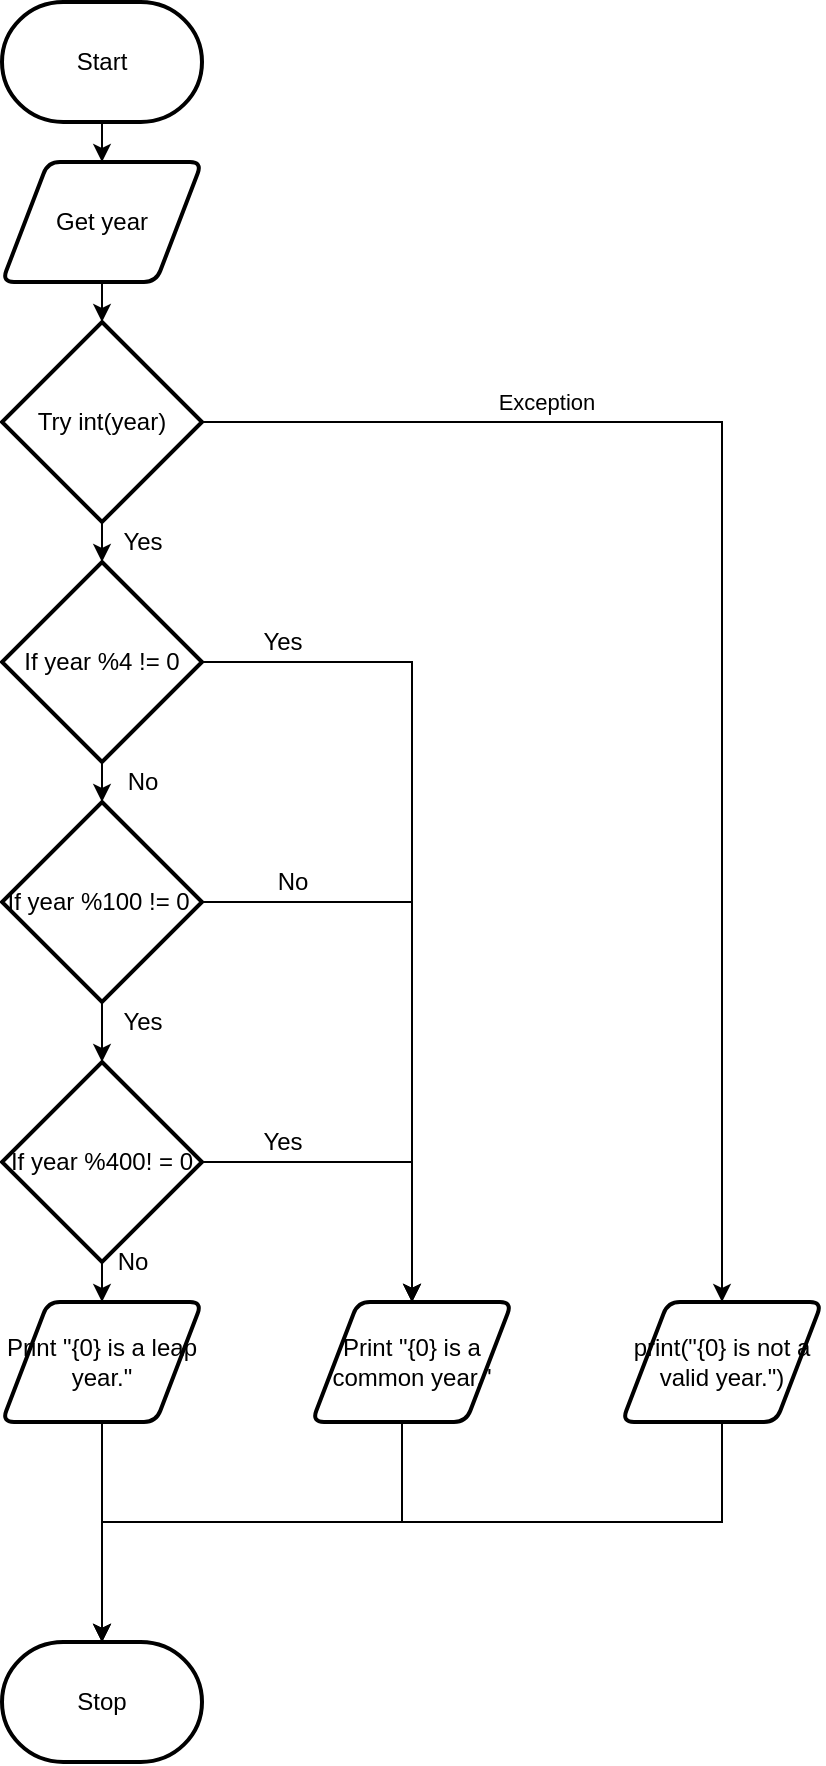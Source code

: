 <mxfile version="14.6.11" type="github">
  <diagram id="WVdtkkrB6cYov12L7EP4" name="Page-1">
    <mxGraphModel dx="582" dy="383" grid="1" gridSize="10" guides="1" tooltips="1" connect="1" arrows="1" fold="1" page="1" pageScale="1" pageWidth="850" pageHeight="1100" math="0" shadow="0">
      <root>
        <mxCell id="0" />
        <mxCell id="1" parent="0" />
        <mxCell id="Jb-3REP2ZKhQXGmZmdTh-20" style="edgeStyle=orthogonalEdgeStyle;rounded=0;orthogonalLoop=1;jettySize=auto;html=1;exitX=0.5;exitY=1;exitDx=0;exitDy=0;exitPerimeter=0;entryX=0.5;entryY=0;entryDx=0;entryDy=0;" edge="1" parent="1" source="Jb-3REP2ZKhQXGmZmdTh-1" target="Jb-3REP2ZKhQXGmZmdTh-2">
          <mxGeometry relative="1" as="geometry" />
        </mxCell>
        <mxCell id="Jb-3REP2ZKhQXGmZmdTh-1" value="Start" style="strokeWidth=2;html=1;shape=mxgraph.flowchart.terminator;whiteSpace=wrap;" vertex="1" parent="1">
          <mxGeometry x="250" y="110" width="100" height="60" as="geometry" />
        </mxCell>
        <mxCell id="Jb-3REP2ZKhQXGmZmdTh-11" style="edgeStyle=orthogonalEdgeStyle;rounded=0;orthogonalLoop=1;jettySize=auto;html=1;exitX=0.5;exitY=1;exitDx=0;exitDy=0;entryX=0.5;entryY=0;entryDx=0;entryDy=0;entryPerimeter=0;" edge="1" parent="1" source="Jb-3REP2ZKhQXGmZmdTh-2" target="Jb-3REP2ZKhQXGmZmdTh-9">
          <mxGeometry relative="1" as="geometry" />
        </mxCell>
        <mxCell id="Jb-3REP2ZKhQXGmZmdTh-2" value="Get year" style="shape=parallelogram;html=1;strokeWidth=2;perimeter=parallelogramPerimeter;whiteSpace=wrap;rounded=1;arcSize=12;size=0.23;" vertex="1" parent="1">
          <mxGeometry x="250" y="190" width="100" height="60" as="geometry" />
        </mxCell>
        <mxCell id="Jb-3REP2ZKhQXGmZmdTh-14" style="edgeStyle=orthogonalEdgeStyle;rounded=0;orthogonalLoop=1;jettySize=auto;html=1;exitX=0.5;exitY=1;exitDx=0;exitDy=0;exitPerimeter=0;entryX=0.5;entryY=0;entryDx=0;entryDy=0;entryPerimeter=0;" edge="1" parent="1" source="Jb-3REP2ZKhQXGmZmdTh-3" target="Jb-3REP2ZKhQXGmZmdTh-4">
          <mxGeometry relative="1" as="geometry" />
        </mxCell>
        <mxCell id="Jb-3REP2ZKhQXGmZmdTh-24" style="edgeStyle=orthogonalEdgeStyle;rounded=0;orthogonalLoop=1;jettySize=auto;html=1;exitX=1;exitY=0.5;exitDx=0;exitDy=0;exitPerimeter=0;entryX=0.5;entryY=0;entryDx=0;entryDy=0;" edge="1" parent="1" source="Jb-3REP2ZKhQXGmZmdTh-3" target="Jb-3REP2ZKhQXGmZmdTh-6">
          <mxGeometry relative="1" as="geometry" />
        </mxCell>
        <mxCell id="Jb-3REP2ZKhQXGmZmdTh-3" value="If year %4 != 0" style="strokeWidth=2;html=1;shape=mxgraph.flowchart.decision;whiteSpace=wrap;" vertex="1" parent="1">
          <mxGeometry x="250" y="390" width="100" height="100" as="geometry" />
        </mxCell>
        <mxCell id="Jb-3REP2ZKhQXGmZmdTh-15" style="edgeStyle=orthogonalEdgeStyle;rounded=0;orthogonalLoop=1;jettySize=auto;html=1;exitX=1;exitY=0.5;exitDx=0;exitDy=0;exitPerimeter=0;entryX=0.5;entryY=0;entryDx=0;entryDy=0;" edge="1" parent="1" source="Jb-3REP2ZKhQXGmZmdTh-4" target="Jb-3REP2ZKhQXGmZmdTh-6">
          <mxGeometry relative="1" as="geometry" />
        </mxCell>
        <mxCell id="Jb-3REP2ZKhQXGmZmdTh-16" style="edgeStyle=orthogonalEdgeStyle;rounded=0;orthogonalLoop=1;jettySize=auto;html=1;exitX=0.5;exitY=1;exitDx=0;exitDy=0;exitPerimeter=0;entryX=0.5;entryY=0;entryDx=0;entryDy=0;entryPerimeter=0;" edge="1" parent="1" source="Jb-3REP2ZKhQXGmZmdTh-4" target="Jb-3REP2ZKhQXGmZmdTh-31">
          <mxGeometry relative="1" as="geometry">
            <mxPoint x="300" y="640" as="targetPoint" />
          </mxGeometry>
        </mxCell>
        <mxCell id="Jb-3REP2ZKhQXGmZmdTh-4" value="If year %100 != 0&amp;nbsp;" style="strokeWidth=2;html=1;shape=mxgraph.flowchart.decision;whiteSpace=wrap;" vertex="1" parent="1">
          <mxGeometry x="250" y="510" width="100" height="100" as="geometry" />
        </mxCell>
        <mxCell id="Jb-3REP2ZKhQXGmZmdTh-17" style="edgeStyle=orthogonalEdgeStyle;rounded=0;orthogonalLoop=1;jettySize=auto;html=1;exitX=0.5;exitY=1;exitDx=0;exitDy=0;entryX=0.5;entryY=0;entryDx=0;entryDy=0;entryPerimeter=0;" edge="1" parent="1" source="Jb-3REP2ZKhQXGmZmdTh-5" target="Jb-3REP2ZKhQXGmZmdTh-8">
          <mxGeometry relative="1" as="geometry" />
        </mxCell>
        <mxCell id="Jb-3REP2ZKhQXGmZmdTh-5" value="Print &quot;{0} is a leap year.&quot;" style="shape=parallelogram;html=1;strokeWidth=2;perimeter=parallelogramPerimeter;whiteSpace=wrap;rounded=1;arcSize=12;size=0.23;" vertex="1" parent="1">
          <mxGeometry x="250" y="760" width="100" height="60" as="geometry" />
        </mxCell>
        <mxCell id="Jb-3REP2ZKhQXGmZmdTh-18" style="edgeStyle=orthogonalEdgeStyle;rounded=0;orthogonalLoop=1;jettySize=auto;html=1;exitX=0.5;exitY=1;exitDx=0;exitDy=0;" edge="1" parent="1" source="Jb-3REP2ZKhQXGmZmdTh-6">
          <mxGeometry relative="1" as="geometry">
            <mxPoint x="300" y="930" as="targetPoint" />
            <Array as="points">
              <mxPoint x="450" y="790" />
              <mxPoint x="450" y="870" />
              <mxPoint x="300" y="870" />
            </Array>
          </mxGeometry>
        </mxCell>
        <mxCell id="Jb-3REP2ZKhQXGmZmdTh-6" value="Print &quot;{0} is a common year.&quot;" style="shape=parallelogram;html=1;strokeWidth=2;perimeter=parallelogramPerimeter;whiteSpace=wrap;rounded=1;arcSize=12;size=0.23;" vertex="1" parent="1">
          <mxGeometry x="405" y="760" width="100" height="60" as="geometry" />
        </mxCell>
        <mxCell id="Jb-3REP2ZKhQXGmZmdTh-8" value="Stop" style="strokeWidth=2;html=1;shape=mxgraph.flowchart.terminator;whiteSpace=wrap;" vertex="1" parent="1">
          <mxGeometry x="250" y="930" width="100" height="60" as="geometry" />
        </mxCell>
        <mxCell id="Jb-3REP2ZKhQXGmZmdTh-12" style="edgeStyle=orthogonalEdgeStyle;rounded=0;orthogonalLoop=1;jettySize=auto;html=1;exitX=1;exitY=0.5;exitDx=0;exitDy=0;exitPerimeter=0;entryX=0.5;entryY=0;entryDx=0;entryDy=0;" edge="1" parent="1" source="Jb-3REP2ZKhQXGmZmdTh-9" target="Jb-3REP2ZKhQXGmZmdTh-10">
          <mxGeometry relative="1" as="geometry" />
        </mxCell>
        <mxCell id="Jb-3REP2ZKhQXGmZmdTh-21" value="Exception" style="edgeLabel;html=1;align=center;verticalAlign=middle;resizable=0;points=[];" vertex="1" connectable="0" parent="Jb-3REP2ZKhQXGmZmdTh-12">
          <mxGeometry x="-0.508" y="5" relative="1" as="geometry">
            <mxPoint y="-5" as="offset" />
          </mxGeometry>
        </mxCell>
        <mxCell id="Jb-3REP2ZKhQXGmZmdTh-13" style="edgeStyle=orthogonalEdgeStyle;rounded=0;orthogonalLoop=1;jettySize=auto;html=1;exitX=0.5;exitY=1;exitDx=0;exitDy=0;exitPerimeter=0;entryX=0.5;entryY=0;entryDx=0;entryDy=0;entryPerimeter=0;" edge="1" parent="1" source="Jb-3REP2ZKhQXGmZmdTh-9" target="Jb-3REP2ZKhQXGmZmdTh-3">
          <mxGeometry relative="1" as="geometry" />
        </mxCell>
        <mxCell id="Jb-3REP2ZKhQXGmZmdTh-9" value="Try int(year)" style="strokeWidth=2;html=1;shape=mxgraph.flowchart.decision;whiteSpace=wrap;" vertex="1" parent="1">
          <mxGeometry x="250" y="270" width="100" height="100" as="geometry" />
        </mxCell>
        <mxCell id="Jb-3REP2ZKhQXGmZmdTh-19" style="edgeStyle=orthogonalEdgeStyle;rounded=0;orthogonalLoop=1;jettySize=auto;html=1;exitX=0.5;exitY=1;exitDx=0;exitDy=0;entryX=0.5;entryY=0;entryDx=0;entryDy=0;entryPerimeter=0;" edge="1" parent="1" source="Jb-3REP2ZKhQXGmZmdTh-10" target="Jb-3REP2ZKhQXGmZmdTh-8">
          <mxGeometry relative="1" as="geometry">
            <mxPoint x="300" y="750" as="targetPoint" />
            <Array as="points">
              <mxPoint x="610" y="870" />
              <mxPoint x="300" y="870" />
            </Array>
          </mxGeometry>
        </mxCell>
        <mxCell id="Jb-3REP2ZKhQXGmZmdTh-10" value="print(&quot;{0} is not a valid year.&quot;)" style="shape=parallelogram;html=1;strokeWidth=2;perimeter=parallelogramPerimeter;whiteSpace=wrap;rounded=1;arcSize=12;size=0.23;" vertex="1" parent="1">
          <mxGeometry x="560" y="760" width="100" height="60" as="geometry" />
        </mxCell>
        <mxCell id="Jb-3REP2ZKhQXGmZmdTh-22" value="Yes" style="text;html=1;align=center;verticalAlign=middle;resizable=0;points=[];autosize=1;strokeColor=none;" vertex="1" parent="1">
          <mxGeometry x="300" y="370" width="40" height="20" as="geometry" />
        </mxCell>
        <mxCell id="Jb-3REP2ZKhQXGmZmdTh-25" value="Yes" style="text;html=1;align=center;verticalAlign=middle;resizable=0;points=[];autosize=1;strokeColor=none;" vertex="1" parent="1">
          <mxGeometry x="370" y="420" width="40" height="20" as="geometry" />
        </mxCell>
        <mxCell id="Jb-3REP2ZKhQXGmZmdTh-26" value="No" style="text;html=1;align=center;verticalAlign=middle;resizable=0;points=[];autosize=1;strokeColor=none;" vertex="1" parent="1">
          <mxGeometry x="305" y="490" width="30" height="20" as="geometry" />
        </mxCell>
        <mxCell id="Jb-3REP2ZKhQXGmZmdTh-30" value="No" style="text;html=1;align=center;verticalAlign=middle;resizable=0;points=[];autosize=1;strokeColor=none;" vertex="1" parent="1">
          <mxGeometry x="380" y="540" width="30" height="20" as="geometry" />
        </mxCell>
        <mxCell id="Jb-3REP2ZKhQXGmZmdTh-32" style="edgeStyle=orthogonalEdgeStyle;rounded=0;orthogonalLoop=1;jettySize=auto;html=1;exitX=0.5;exitY=1;exitDx=0;exitDy=0;exitPerimeter=0;entryX=0.5;entryY=0;entryDx=0;entryDy=0;" edge="1" parent="1" source="Jb-3REP2ZKhQXGmZmdTh-31" target="Jb-3REP2ZKhQXGmZmdTh-5">
          <mxGeometry relative="1" as="geometry" />
        </mxCell>
        <mxCell id="Jb-3REP2ZKhQXGmZmdTh-33" style="edgeStyle=orthogonalEdgeStyle;rounded=0;orthogonalLoop=1;jettySize=auto;html=1;exitX=1;exitY=0.5;exitDx=0;exitDy=0;exitPerimeter=0;entryX=0.5;entryY=0;entryDx=0;entryDy=0;" edge="1" parent="1" source="Jb-3REP2ZKhQXGmZmdTh-31" target="Jb-3REP2ZKhQXGmZmdTh-6">
          <mxGeometry relative="1" as="geometry" />
        </mxCell>
        <mxCell id="Jb-3REP2ZKhQXGmZmdTh-31" value="If year %400! = 0" style="strokeWidth=2;html=1;shape=mxgraph.flowchart.decision;whiteSpace=wrap;" vertex="1" parent="1">
          <mxGeometry x="250" y="640" width="100" height="100" as="geometry" />
        </mxCell>
        <mxCell id="Jb-3REP2ZKhQXGmZmdTh-34" value="Yes" style="text;html=1;align=center;verticalAlign=middle;resizable=0;points=[];autosize=1;strokeColor=none;" vertex="1" parent="1">
          <mxGeometry x="300" y="610" width="40" height="20" as="geometry" />
        </mxCell>
        <mxCell id="Jb-3REP2ZKhQXGmZmdTh-36" value="Yes" style="text;html=1;align=center;verticalAlign=middle;resizable=0;points=[];autosize=1;strokeColor=none;" vertex="1" parent="1">
          <mxGeometry x="370" y="670" width="40" height="20" as="geometry" />
        </mxCell>
        <mxCell id="Jb-3REP2ZKhQXGmZmdTh-37" value="No" style="text;html=1;align=center;verticalAlign=middle;resizable=0;points=[];autosize=1;strokeColor=none;" vertex="1" parent="1">
          <mxGeometry x="300" y="730" width="30" height="20" as="geometry" />
        </mxCell>
      </root>
    </mxGraphModel>
  </diagram>
</mxfile>
